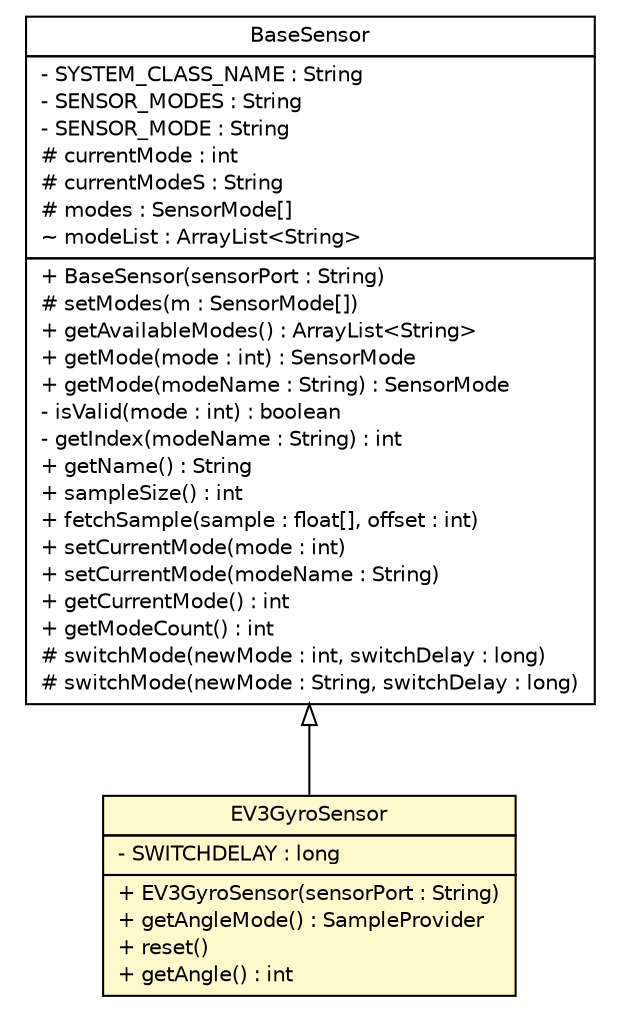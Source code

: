 #!/usr/local/bin/dot
#
# Class diagram 
# Generated by UMLGraph version R5_6-24-gf6e263 (http://www.umlgraph.org/)
#

digraph G {
	edge [fontname="Helvetica",fontsize=10,labelfontname="Helvetica",labelfontsize=10];
	node [fontname="Helvetica",fontsize=10,shape=plaintext];
	nodesep=0.25;
	ranksep=0.5;
	// ev3dev.hardware.sensor.BaseSensor
	c2652 [label=<<table title="ev3dev.hardware.sensor.BaseSensor" border="0" cellborder="1" cellspacing="0" cellpadding="2" port="p" href="../BaseSensor.html">
		<tr><td><table border="0" cellspacing="0" cellpadding="1">
<tr><td align="center" balign="center"> BaseSensor </td></tr>
		</table></td></tr>
		<tr><td><table border="0" cellspacing="0" cellpadding="1">
<tr><td align="left" balign="left"> - SYSTEM_CLASS_NAME : String </td></tr>
<tr><td align="left" balign="left"> - SENSOR_MODES : String </td></tr>
<tr><td align="left" balign="left"> - SENSOR_MODE : String </td></tr>
<tr><td align="left" balign="left"> # currentMode : int </td></tr>
<tr><td align="left" balign="left"> # currentModeS : String </td></tr>
<tr><td align="left" balign="left"> # modes : SensorMode[] </td></tr>
<tr><td align="left" balign="left"> ~ modeList : ArrayList&lt;String&gt; </td></tr>
		</table></td></tr>
		<tr><td><table border="0" cellspacing="0" cellpadding="1">
<tr><td align="left" balign="left"> + BaseSensor(sensorPort : String) </td></tr>
<tr><td align="left" balign="left"> # setModes(m : SensorMode[]) </td></tr>
<tr><td align="left" balign="left"> + getAvailableModes() : ArrayList&lt;String&gt; </td></tr>
<tr><td align="left" balign="left"> + getMode(mode : int) : SensorMode </td></tr>
<tr><td align="left" balign="left"> + getMode(modeName : String) : SensorMode </td></tr>
<tr><td align="left" balign="left"> - isValid(mode : int) : boolean </td></tr>
<tr><td align="left" balign="left"> - getIndex(modeName : String) : int </td></tr>
<tr><td align="left" balign="left"> + getName() : String </td></tr>
<tr><td align="left" balign="left"> + sampleSize() : int </td></tr>
<tr><td align="left" balign="left"> + fetchSample(sample : float[], offset : int) </td></tr>
<tr><td align="left" balign="left"> + setCurrentMode(mode : int) </td></tr>
<tr><td align="left" balign="left"> + setCurrentMode(modeName : String) </td></tr>
<tr><td align="left" balign="left"> + getCurrentMode() : int </td></tr>
<tr><td align="left" balign="left"> + getModeCount() : int </td></tr>
<tr><td align="left" balign="left"> # switchMode(newMode : int, switchDelay : long) </td></tr>
<tr><td align="left" balign="left"> # switchMode(newMode : String, switchDelay : long) </td></tr>
		</table></td></tr>
		</table>>, URL="../BaseSensor.html", fontname="Helvetica", fontcolor="black", fontsize=10.0];
	// ev3dev.hardware.sensor.ev3.EV3GyroSensor
	c2661 [label=<<table title="ev3dev.hardware.sensor.ev3.EV3GyroSensor" border="0" cellborder="1" cellspacing="0" cellpadding="2" port="p" bgcolor="lemonChiffon" href="./EV3GyroSensor.html">
		<tr><td><table border="0" cellspacing="0" cellpadding="1">
<tr><td align="center" balign="center"> EV3GyroSensor </td></tr>
		</table></td></tr>
		<tr><td><table border="0" cellspacing="0" cellpadding="1">
<tr><td align="left" balign="left"> - SWITCHDELAY : long </td></tr>
		</table></td></tr>
		<tr><td><table border="0" cellspacing="0" cellpadding="1">
<tr><td align="left" balign="left"> + EV3GyroSensor(sensorPort : String) </td></tr>
<tr><td align="left" balign="left"> + getAngleMode() : SampleProvider </td></tr>
<tr><td align="left" balign="left"> + reset() </td></tr>
<tr><td align="left" balign="left"> + getAngle() : int </td></tr>
		</table></td></tr>
		</table>>, URL="./EV3GyroSensor.html", fontname="Helvetica", fontcolor="black", fontsize=10.0];
	//ev3dev.hardware.sensor.ev3.EV3GyroSensor extends ev3dev.hardware.sensor.BaseSensor
	c2652:p -> c2661:p [dir=back,arrowtail=empty];
}

